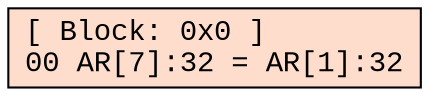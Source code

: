 digraph G {
graph [fontname = "Courier New", splines="polyline"]
node [fontname = "Courier New"]
edge [fontname = "Courier New"]

0 [shape="box", label="[ Block: 0x0 ]\l00 AR[7]:32 = AR[1]:32\l", style="filled", fillcolor="#ffddcc"];

}
